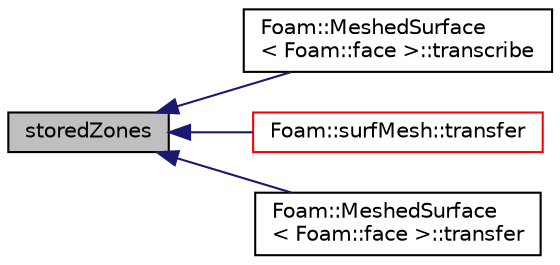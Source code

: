 digraph "storedZones"
{
  bgcolor="transparent";
  edge [fontname="Helvetica",fontsize="10",labelfontname="Helvetica",labelfontsize="10"];
  node [fontname="Helvetica",fontsize="10",shape=record];
  rankdir="LR";
  Node98 [label="storedZones",height=0.2,width=0.4,color="black", fillcolor="grey75", style="filled", fontcolor="black"];
  Node98 -> Node99 [dir="back",color="midnightblue",fontsize="10",style="solid",fontname="Helvetica"];
  Node99 [label="Foam::MeshedSurface\l\< Foam::face \>::transcribe",height=0.2,width=0.4,color="black",URL="$a30833.html#a89f858f78ba8ae4e1d6388369558eb85"];
  Node98 -> Node100 [dir="back",color="midnightblue",fontsize="10",style="solid",fontname="Helvetica"];
  Node100 [label="Foam::surfMesh::transfer",height=0.2,width=0.4,color="red",URL="$a30961.html#a1cf9d5f3c7951e7e25eaa3408383d261",tooltip="Transfer the contents of the argument and annul the argument. "];
  Node98 -> Node113 [dir="back",color="midnightblue",fontsize="10",style="solid",fontname="Helvetica"];
  Node113 [label="Foam::MeshedSurface\l\< Foam::face \>::transfer",height=0.2,width=0.4,color="black",URL="$a30833.html#a7840b609cb34e6f39858cf3e86324263",tooltip="Transfer the contents of the argument and annul the argument. "];
}
